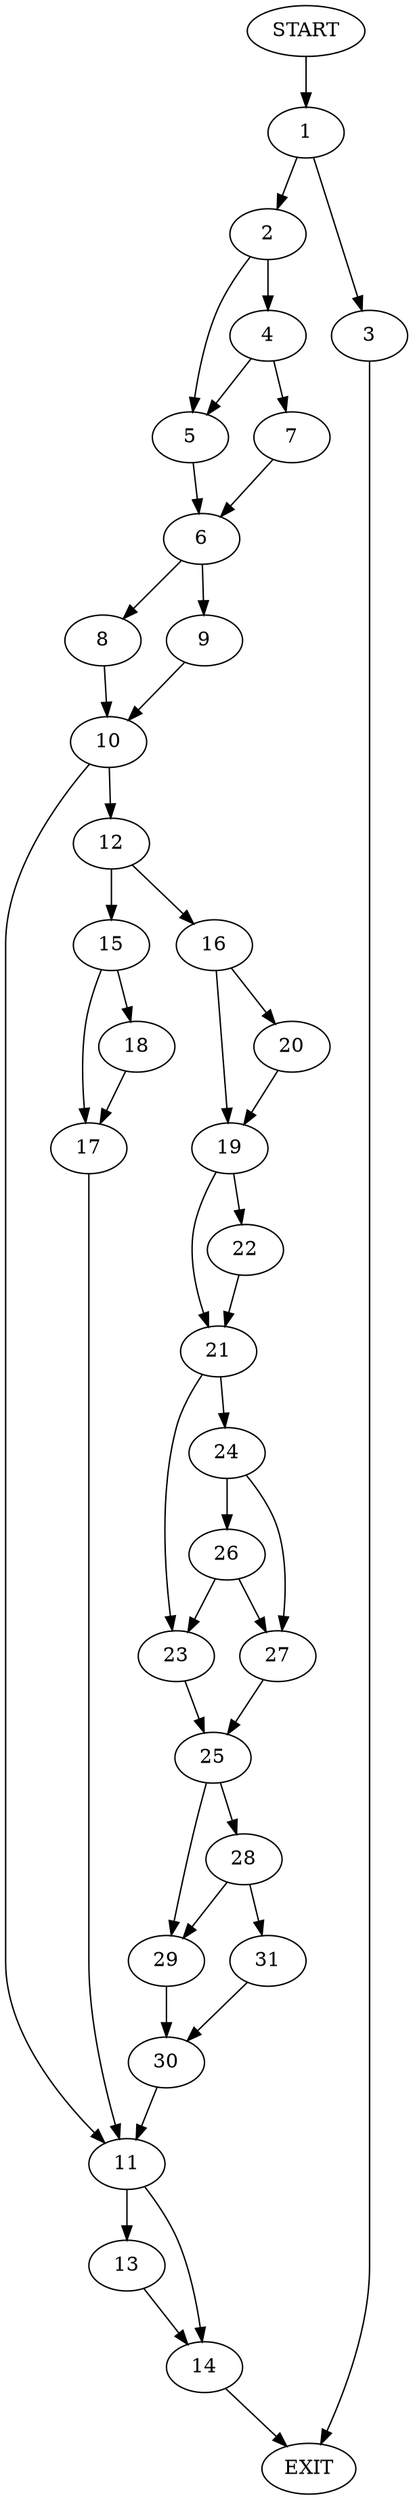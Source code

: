 digraph {
0 [label="START"]
32 [label="EXIT"]
0 -> 1
1 -> 2
1 -> 3
3 -> 32
2 -> 4
2 -> 5
5 -> 6
4 -> 5
4 -> 7
7 -> 6
6 -> 8
6 -> 9
8 -> 10
9 -> 10
10 -> 11
10 -> 12
11 -> 13
11 -> 14
12 -> 15
12 -> 16
15 -> 17
15 -> 18
16 -> 19
16 -> 20
19 -> 21
19 -> 22
20 -> 19
21 -> 23
21 -> 24
22 -> 21
23 -> 25
24 -> 26
24 -> 27
27 -> 25
26 -> 23
26 -> 27
25 -> 28
25 -> 29
29 -> 30
28 -> 29
28 -> 31
31 -> 30
30 -> 11
18 -> 17
17 -> 11
13 -> 14
14 -> 32
}
